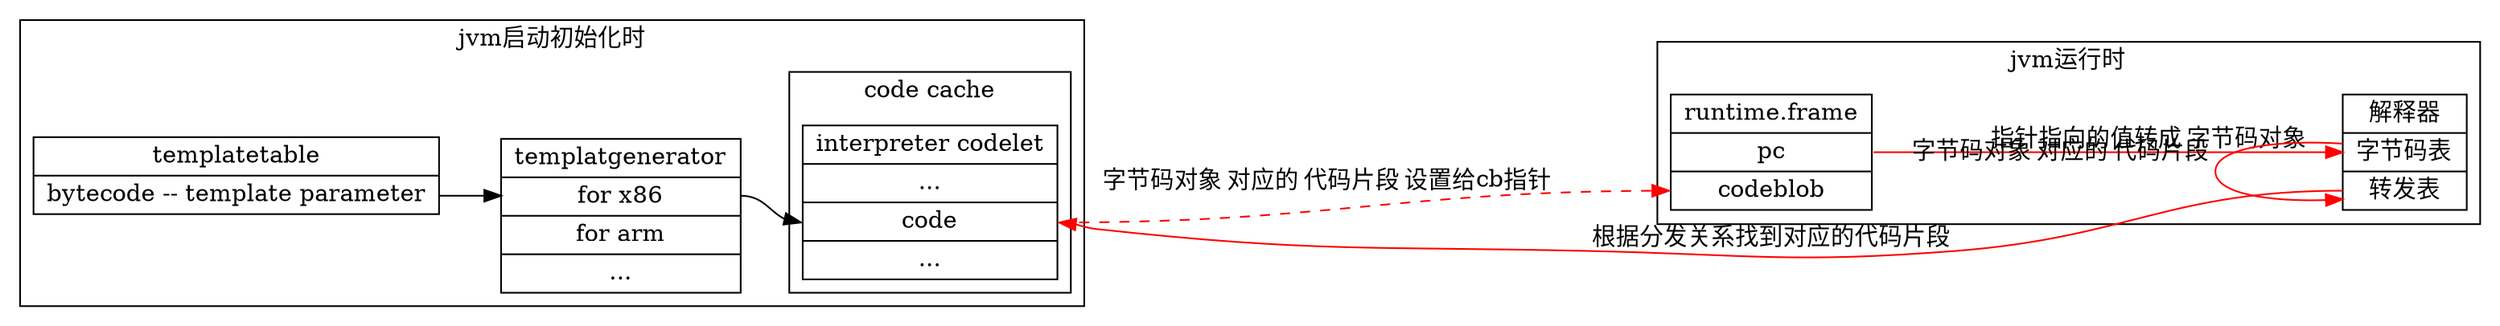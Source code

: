   digraph G {
graph [
rankdir = "LR"
];
    aize ="4,5"; 
  subgraph clusterA {
    label="jvm启动初始化时";
    tt[label="<f0>templatetable| <f1> bytecode -- template parameter " shape=record];  
    tg[label="<f0>templatgenerator| <f1> for x86 | for arm | ... " shape=record];      
    tt:f1 -> tg:f1;   
      subgraph clusterC {
        label="code cache"; 
        cl[label="<f0>interpreter codelet| <f1>... | <f2>code | ... " shape=record];  
       }
     tg:f1 -> cl:f2;
  }
  subgraph clusterB {
    label="jvm运行时"; 
    rf [label="<f0>runtime.frame| <f1> pc | <f2> codeblob " shape=record]; 
    ip [label="<f0>解释器| <f1> 字节码表 | <f2> 转发表 " shape=record];
  }
   rf:f1->ip:f1[color=red label=" 指针指向的值转成 字节码对象 "];
   ip:f1->ip:f2[color=red label=" 字节码对象 对应的 代码片段 "];
   ip:f2-> cl:f2[color=red label=" 根据分发关系找到对应的代码片段 "];
cl:f2->rf:f2[color=red label=" 字节码对象 对应的 代码片段 设置给cb指针 " style=dashed];
} 